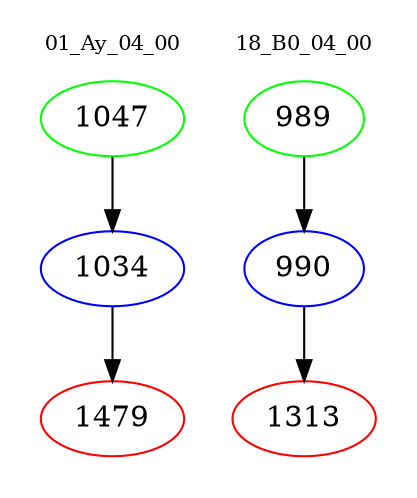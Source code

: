 digraph{
subgraph cluster_0 {
color = white
label = "01_Ay_04_00";
fontsize=10;
T0_1047 [label="1047", color="green"]
T0_1047 -> T0_1034 [color="black"]
T0_1034 [label="1034", color="blue"]
T0_1034 -> T0_1479 [color="black"]
T0_1479 [label="1479", color="red"]
}
subgraph cluster_1 {
color = white
label = "18_B0_04_00";
fontsize=10;
T1_989 [label="989", color="green"]
T1_989 -> T1_990 [color="black"]
T1_990 [label="990", color="blue"]
T1_990 -> T1_1313 [color="black"]
T1_1313 [label="1313", color="red"]
}
}
